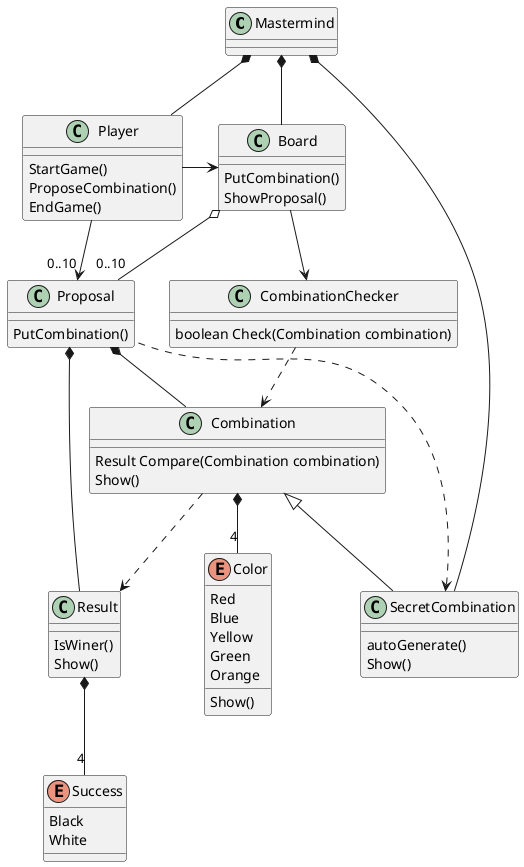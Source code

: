 @startuml
class Mastermind

class Board
Board : PutCombination()
Board : ShowProposal()

class Player
Player : StartGame()
Player : ProposeCombination()
Player : EndGame()

class Proposal
Proposal : PutCombination()

Class Combination
Combination :  Result Compare(Combination combination)
Combination : Show()

class CombinationChecker
CombinationChecker : boolean Check(Combination combination)

Class Result
Result : IsWiner()
Result : Show()

class SecretCombination
SecretCombination : autoGenerate()
SecretCombination : Show()

enum Color
Color : Red
Color : Blue
Color : Yellow
Color : Green
Color : Orange
Color : Show()

enum Success
Success : Black
Success : White

Mastermind  *--   Player
Mastermind *--Board
Mastermind *-- SecretCombination

Board o-- "0..10" Proposal
Board --> CombinationChecker

Player  --> "0..10" Proposal
Player -> Board

Combination <|-- SecretCombination
Combination ..> Result 
Combination *--"4" Color

SecretCombination <.. Proposal

Proposal *-- Combination
Proposal *-- Result

Result  *-- "4" Success

CombinationChecker ..> Combination





@enduml